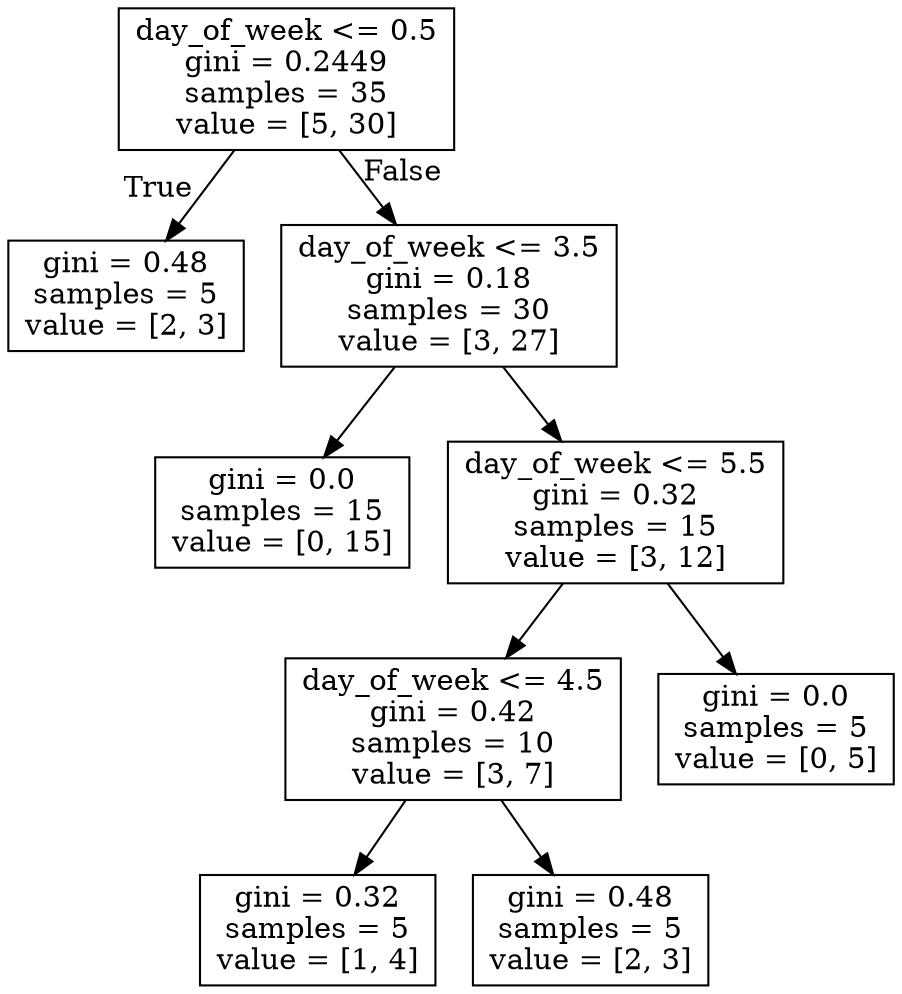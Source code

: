 digraph Tree {
node [shape=box] ;
0 [label="day_of_week <= 0.5\ngini = 0.2449\nsamples = 35\nvalue = [5, 30]"] ;
1 [label="gini = 0.48\nsamples = 5\nvalue = [2, 3]"] ;
0 -> 1 [labeldistance=2.5, labelangle=45, headlabel="True"] ;
2 [label="day_of_week <= 3.5\ngini = 0.18\nsamples = 30\nvalue = [3, 27]"] ;
0 -> 2 [labeldistance=2.5, labelangle=-45, headlabel="False"] ;
3 [label="gini = 0.0\nsamples = 15\nvalue = [0, 15]"] ;
2 -> 3 ;
4 [label="day_of_week <= 5.5\ngini = 0.32\nsamples = 15\nvalue = [3, 12]"] ;
2 -> 4 ;
5 [label="day_of_week <= 4.5\ngini = 0.42\nsamples = 10\nvalue = [3, 7]"] ;
4 -> 5 ;
6 [label="gini = 0.32\nsamples = 5\nvalue = [1, 4]"] ;
5 -> 6 ;
7 [label="gini = 0.48\nsamples = 5\nvalue = [2, 3]"] ;
5 -> 7 ;
8 [label="gini = 0.0\nsamples = 5\nvalue = [0, 5]"] ;
4 -> 8 ;
}